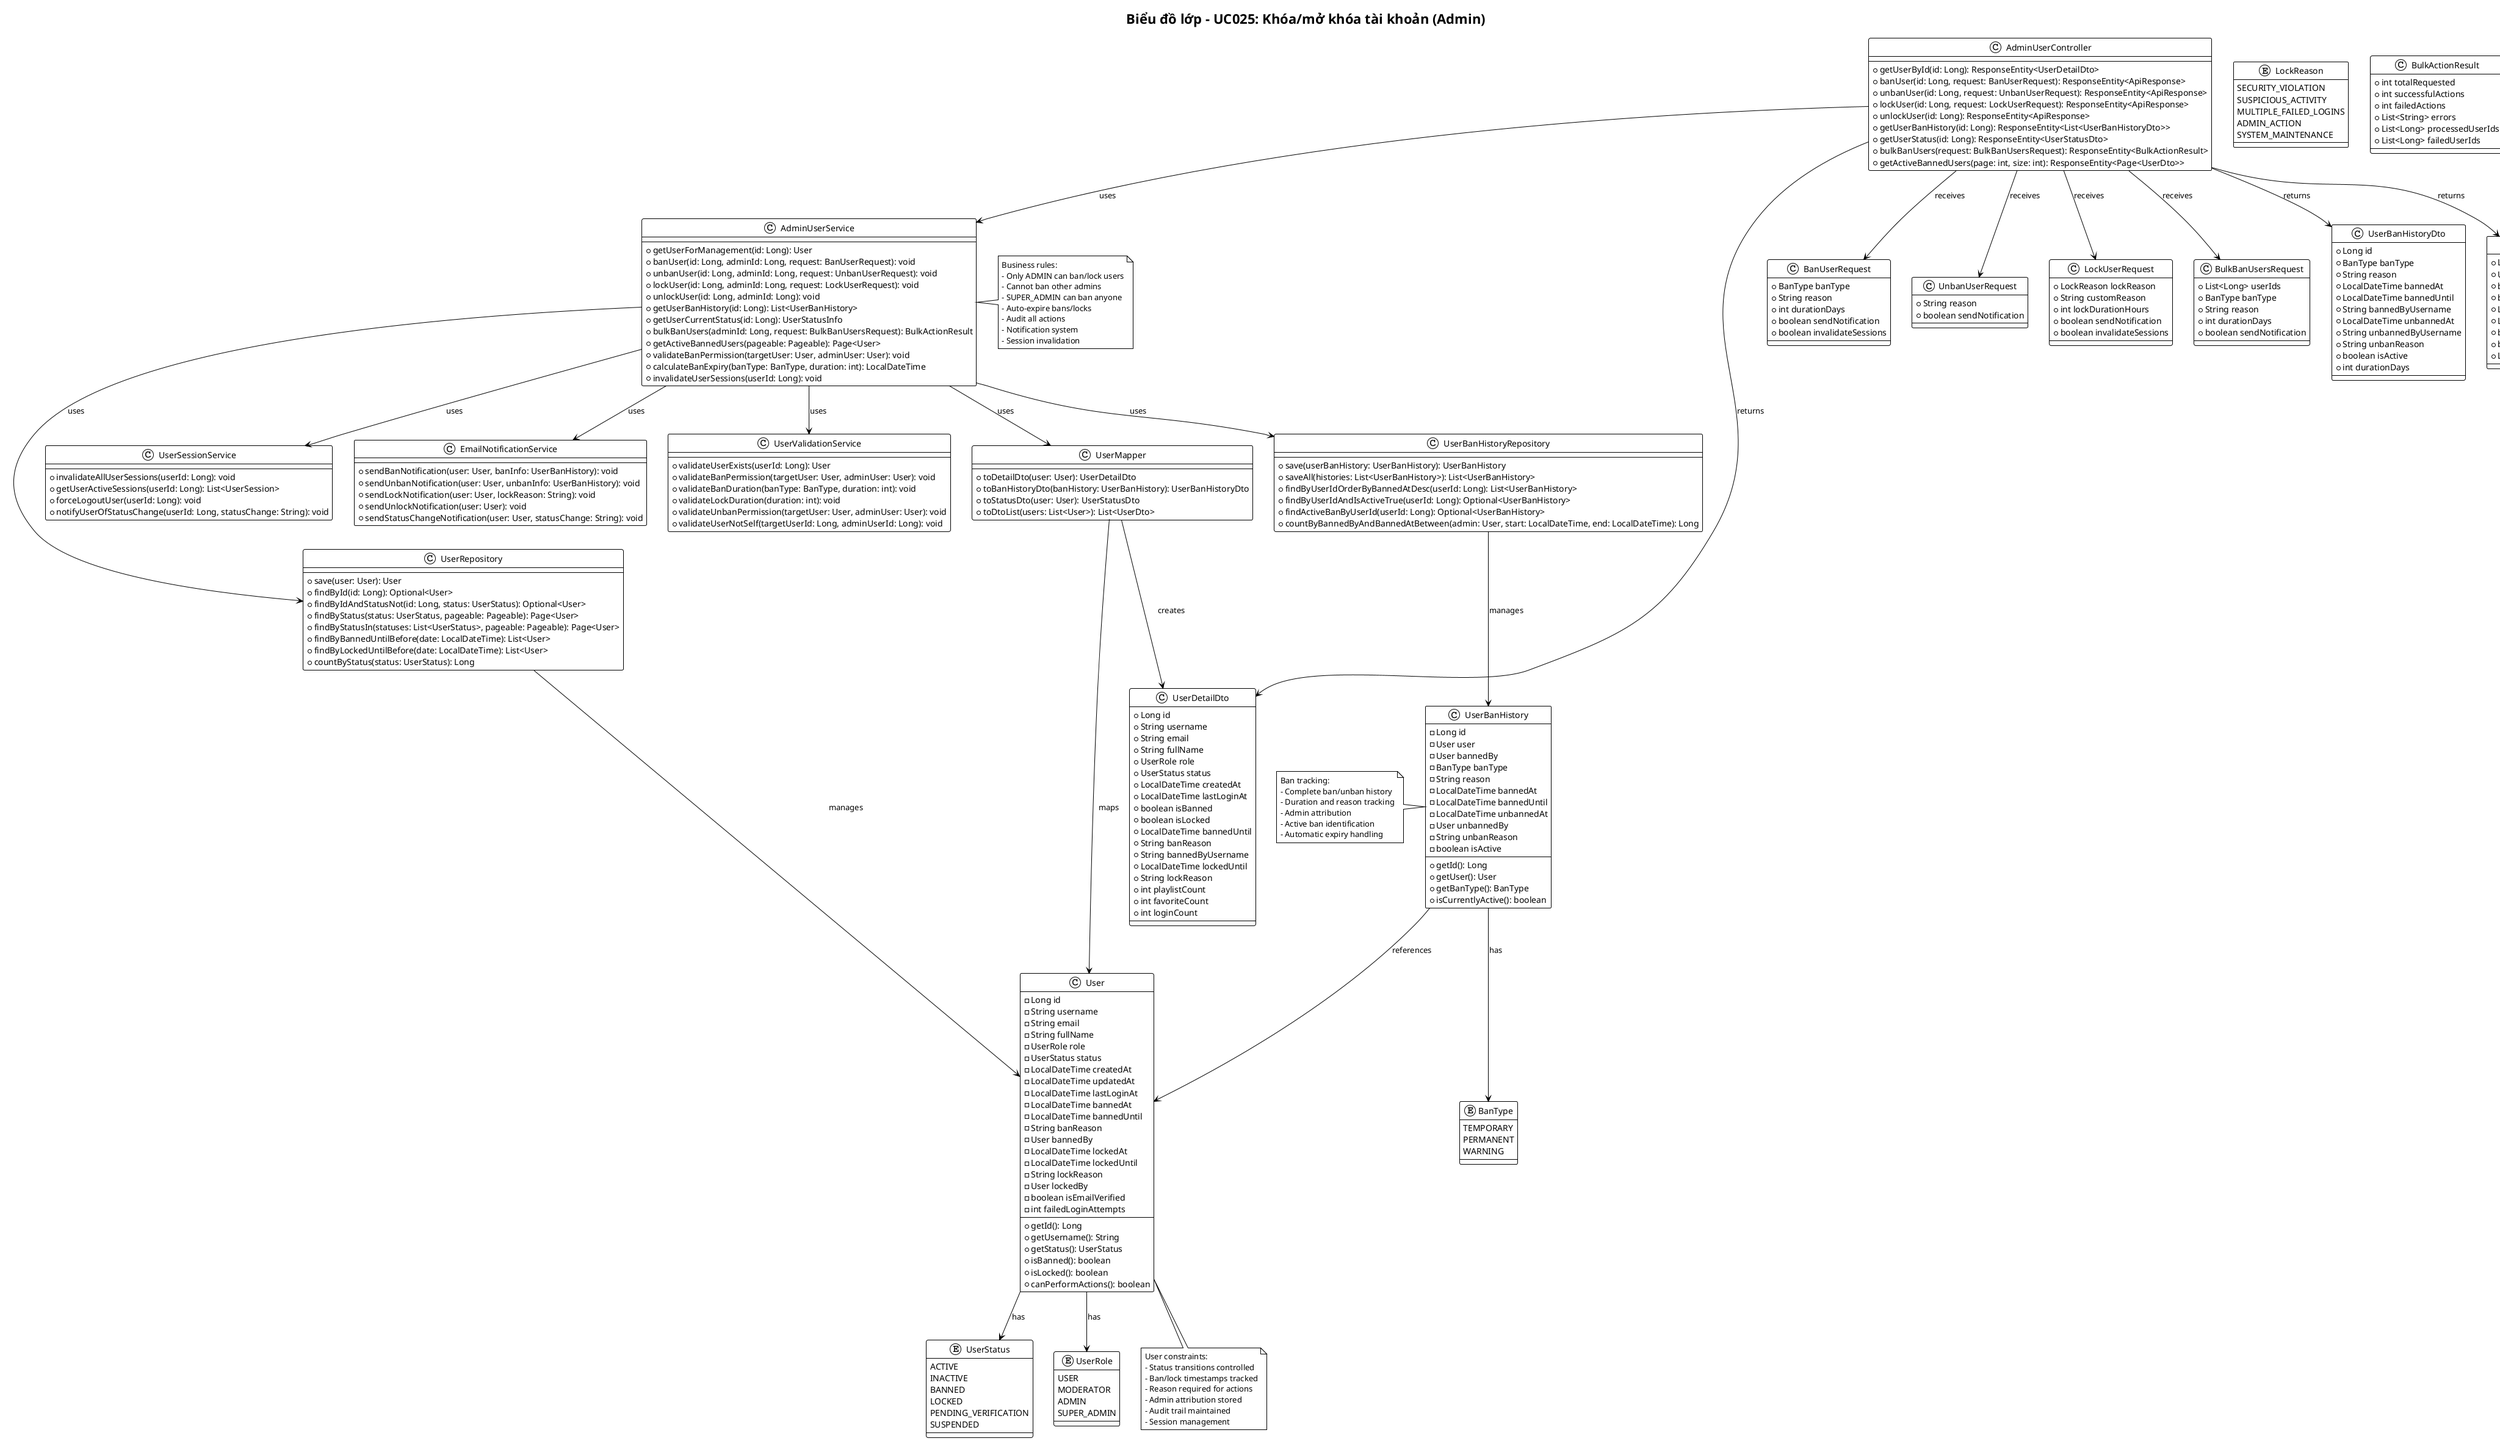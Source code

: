 @startuml UC025-Class-Diagram-Khoa-Mo-Khoa-Tai-Khoan
!theme plain

title Biểu đồ lớp - UC025: Khóa/mở khóa tài khoản (Admin)

class AdminUserController {
    + getUserById(id: Long): ResponseEntity<UserDetailDto>
    + banUser(id: Long, request: BanUserRequest): ResponseEntity<ApiResponse>
    + unbanUser(id: Long, request: UnbanUserRequest): ResponseEntity<ApiResponse>
    + lockUser(id: Long, request: LockUserRequest): ResponseEntity<ApiResponse>
    + unlockUser(id: Long): ResponseEntity<ApiResponse>
    + getUserBanHistory(id: Long): ResponseEntity<List<UserBanHistoryDto>>
    + getUserStatus(id: Long): ResponseEntity<UserStatusDto>
    + bulkBanUsers(request: BulkBanUsersRequest): ResponseEntity<BulkActionResult>
    + getActiveBannedUsers(page: int, size: int): ResponseEntity<Page<UserDto>>
}

class AdminUserService {
    + getUserForManagement(id: Long): User
    + banUser(id: Long, adminId: Long, request: BanUserRequest): void
    + unbanUser(id: Long, adminId: Long, request: UnbanUserRequest): void
    + lockUser(id: Long, adminId: Long, request: LockUserRequest): void
    + unlockUser(id: Long, adminId: Long): void
    + getUserBanHistory(id: Long): List<UserBanHistory>
    + getUserCurrentStatus(id: Long): UserStatusInfo
    + bulkBanUsers(adminId: Long, request: BulkBanUsersRequest): BulkActionResult
    + getActiveBannedUsers(pageable: Pageable): Page<User>
    + validateBanPermission(targetUser: User, adminUser: User): void
    + calculateBanExpiry(banType: BanType, duration: int): LocalDateTime
    + invalidateUserSessions(userId: Long): void
}

class User {
    - Long id
    - String username
    - String email
    - String fullName
    - UserRole role
    - UserStatus status
    - LocalDateTime createdAt
    - LocalDateTime updatedAt
    - LocalDateTime lastLoginAt
    - LocalDateTime bannedAt
    - LocalDateTime bannedUntil
    - String banReason
    - User bannedBy
    - LocalDateTime lockedAt
    - LocalDateTime lockedUntil
    - String lockReason
    - User lockedBy
    - boolean isEmailVerified
    - int failedLoginAttempts
    + getId(): Long
    + getUsername(): String
    + getStatus(): UserStatus
    + isBanned(): boolean
    + isLocked(): boolean
    + canPerformActions(): boolean
}

enum UserStatus {
    ACTIVE
    INACTIVE
    BANNED
    LOCKED
    PENDING_VERIFICATION
    SUSPENDED
}

enum UserRole {
    USER
    MODERATOR
    ADMIN
    SUPER_ADMIN
}

enum BanType {
    TEMPORARY
    PERMANENT
    WARNING
}

enum LockReason {
    SECURITY_VIOLATION
    SUSPICIOUS_ACTIVITY
    MULTIPLE_FAILED_LOGINS
    ADMIN_ACTION
    SYSTEM_MAINTENANCE
}

class UserBanHistory {
    - Long id
    - User user
    - User bannedBy
    - BanType banType
    - String reason
    - LocalDateTime bannedAt
    - LocalDateTime bannedUntil
    - LocalDateTime unbannedAt
    - User unbannedBy
    - String unbanReason
    - boolean isActive
    + getId(): Long
    + getUser(): User
    + getBanType(): BanType
    + isCurrentlyActive(): boolean
}

class UserRepository {
    + save(user: User): User
    + findById(id: Long): Optional<User>
    + findByIdAndStatusNot(id: Long, status: UserStatus): Optional<User>
    + findByStatus(status: UserStatus, pageable: Pageable): Page<User>
    + findByStatusIn(statuses: List<UserStatus>, pageable: Pageable): Page<User>
    + findByBannedUntilBefore(date: LocalDateTime): List<User>
    + findByLockedUntilBefore(date: LocalDateTime): List<User>
    + countByStatus(status: UserStatus): Long
}

class UserBanHistoryRepository {
    + save(userBanHistory: UserBanHistory): UserBanHistory
    + saveAll(histories: List<UserBanHistory>): List<UserBanHistory>
    + findByUserIdOrderByBannedAtDesc(userId: Long): List<UserBanHistory>
    + findByUserIdAndIsActiveTrue(userId: Long): Optional<UserBanHistory>
    + findActiveBanByUserId(userId: Long): Optional<UserBanHistory>
    + countByBannedByAndBannedAtBetween(admin: User, start: LocalDateTime, end: LocalDateTime): Long
}

class UserSessionService {
    + invalidateAllUserSessions(userId: Long): void
    + getUserActiveSessions(userId: Long): List<UserSession>
    + forceLogoutUser(userId: Long): void
    + notifyUserOfStatusChange(userId: Long, statusChange: String): void
}

class EmailNotificationService {
    + sendBanNotification(user: User, banInfo: UserBanHistory): void
    + sendUnbanNotification(user: User, unbanInfo: UserBanHistory): void
    + sendLockNotification(user: User, lockReason: String): void
    + sendUnlockNotification(user: User): void
    + sendStatusChangeNotification(user: User, statusChange: String): void
}

class BanUserRequest {
    + BanType banType
    + String reason
    + int durationDays
    + boolean sendNotification
    + boolean invalidateSessions
}

class UnbanUserRequest {
    + String reason
    + boolean sendNotification
}

class LockUserRequest {
    + LockReason lockReason
    + String customReason
    + int lockDurationHours
    + boolean sendNotification
    + boolean invalidateSessions
}

class BulkBanUsersRequest {
    + List<Long> userIds
    + BanType banType
    + String reason
    + int durationDays
    + boolean sendNotification
}

class UserDetailDto {
    + Long id
    + String username
    + String email
    + String fullName
    + UserRole role
    + UserStatus status
    + LocalDateTime createdAt
    + LocalDateTime lastLoginAt
    + boolean isBanned
    + boolean isLocked
    + LocalDateTime bannedUntil
    + String banReason
    + String bannedByUsername
    + LocalDateTime lockedUntil
    + String lockReason
    + int playlistCount
    + int favoriteCount
    + int loginCount
}

class UserBanHistoryDto {
    + Long id
    + BanType banType
    + String reason
    + LocalDateTime bannedAt
    + LocalDateTime bannedUntil
    + String bannedByUsername
    + LocalDateTime unbannedAt
    + String unbannedByUsername
    + String unbanReason
    + boolean isActive
    + int durationDays
}

class UserStatusDto {
    + Long userId
    + UserStatus status
    + boolean isBanned
    + boolean isLocked
    + LocalDateTime bannedUntil
    + LocalDateTime lockedUntil
    + boolean canLogin
    + boolean canPerformActions
    + List<String> restrictions
}

class BulkActionResult {
    + int totalRequested
    + int successfulActions
    + int failedActions
    + List<String> errors
    + List<Long> processedUserIds
    + List<Long> failedUserIds
}

class UserMapper {
    + toDetailDto(user: User): UserDetailDto
    + toBanHistoryDto(banHistory: UserBanHistory): UserBanHistoryDto
    + toStatusDto(user: User): UserStatusDto
    + toDtoList(users: List<User>): List<UserDto>
}

class UserValidationService {
    + validateUserExists(userId: Long): User
    + validateBanPermission(targetUser: User, adminUser: User): void
    + validateBanDuration(banType: BanType, duration: int): void
    + validateLockDuration(duration: int): void
    + validateUnbanPermission(targetUser: User, adminUser: User): void
    + validateUserNotSelf(targetUserId: Long, adminUserId: Long): void
}

' Relationships
AdminUserController --> AdminUserService : uses
AdminUserController --> BanUserRequest : receives
AdminUserController --> UnbanUserRequest : receives
AdminUserController --> LockUserRequest : receives
AdminUserController --> BulkBanUsersRequest : receives
AdminUserController --> UserDetailDto : returns
AdminUserController --> UserBanHistoryDto : returns
AdminUserController --> UserStatusDto : returns

AdminUserService --> UserRepository : uses
AdminUserService --> UserBanHistoryRepository : uses
AdminUserService --> UserSessionService : uses
AdminUserService --> EmailNotificationService : uses
AdminUserService --> UserMapper : uses
AdminUserService --> UserValidationService : uses

UserRepository --> User : manages
UserBanHistoryRepository --> UserBanHistory : manages
UserBanHistory --> User : references
UserBanHistory --> BanType : has
User --> UserStatus : has
User --> UserRole : has

UserMapper --> User : maps
UserMapper --> UserDetailDto : creates

note right of AdminUserService
  Business rules:
  - Only ADMIN can ban/lock users
  - Cannot ban other admins
  - SUPER_ADMIN can ban anyone
  - Auto-expire bans/locks
  - Audit all actions
  - Notification system
  - Session invalidation
end note

note bottom of User
  User constraints:
  - Status transitions controlled
  - Ban/lock timestamps tracked
  - Reason required for actions
  - Admin attribution stored
  - Audit trail maintained
  - Session management
end note

note left of UserBanHistory
  Ban tracking:
  - Complete ban/unban history
  - Duration and reason tracking
  - Admin attribution
  - Active ban identification
  - Automatic expiry handling
end note

@enduml
